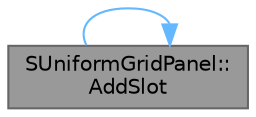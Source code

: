 digraph "SUniformGridPanel::AddSlot"
{
 // INTERACTIVE_SVG=YES
 // LATEX_PDF_SIZE
  bgcolor="transparent";
  edge [fontname=Helvetica,fontsize=10,labelfontname=Helvetica,labelfontsize=10];
  node [fontname=Helvetica,fontsize=10,shape=box,height=0.2,width=0.4];
  rankdir="LR";
  Node1 [id="Node000001",label="SUniformGridPanel::\lAddSlot",height=0.2,width=0.4,color="gray40", fillcolor="grey60", style="filled", fontcolor="black",tooltip="Dynamically add a new slot to the UI at specified Column and Row."];
  Node1 -> Node1 [id="edge1_Node000001_Node000001",color="steelblue1",style="solid",tooltip=" "];
}
